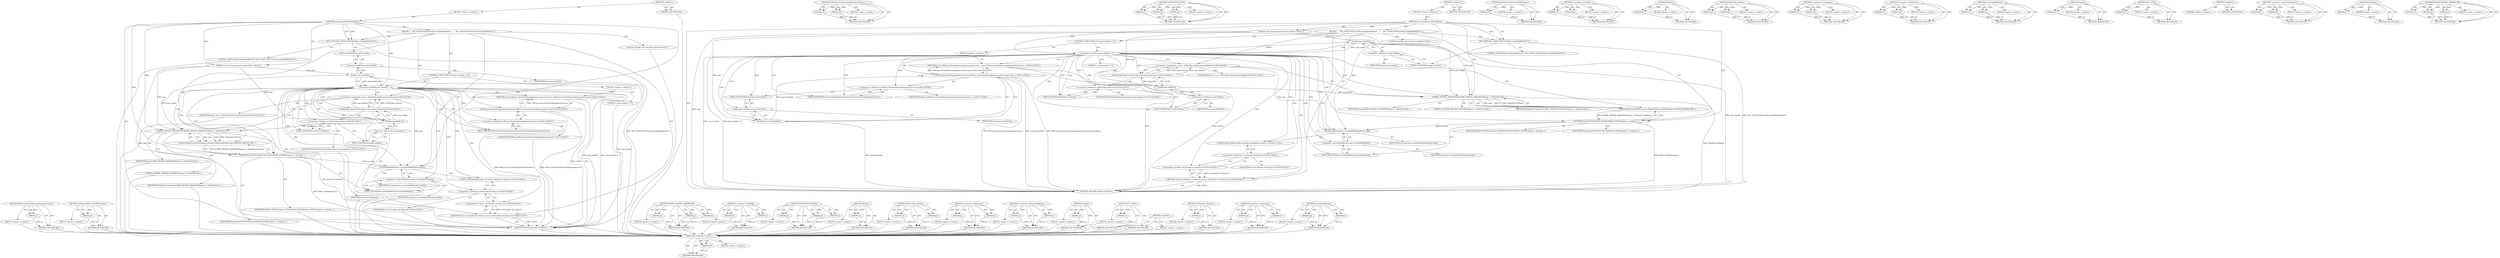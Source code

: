 digraph "MAYBE_MISSING_PARAMETER" {
vulnerable_98 [label=<(METHOD,V8Proxy.throwNotEnoughArgumentsError)>];
vulnerable_99 [label=<(PARAM,p1)>];
vulnerable_100 [label=<(BLOCK,&lt;empty&gt;,&lt;empty&gt;)>];
vulnerable_101 [label=<(METHOD_RETURN,ANY)>];
vulnerable_122 [label=<(METHOD,v8ValueToWebCoreDOMStringList)>];
vulnerable_123 [label=<(PARAM,p1)>];
vulnerable_124 [label=<(BLOCK,&lt;empty&gt;,&lt;empty&gt;)>];
vulnerable_125 [label=<(METHOD_RETURN,ANY)>];
vulnerable_6 [label=<(METHOD,&lt;global&gt;)<SUB>1</SUB>>];
vulnerable_7 [label=<(BLOCK,&lt;empty&gt;,&lt;empty&gt;)<SUB>1</SUB>>];
vulnerable_8 [label=<(METHOD,overloadedMethod7Callback)<SUB>1</SUB>>];
vulnerable_9 [label="<(PARAM,const v8::Arguments&amp; args)<SUB>1</SUB>>"];
vulnerable_10 [label=<(BLOCK,{
     INC_STATS(&quot;DOM.TestObj.overloadedMethod7...,{
     INC_STATS(&quot;DOM.TestObj.overloadedMethod7...)<SUB>2</SUB>>];
vulnerable_11 [label=<(INC_STATS,INC_STATS(&quot;DOM.TestObj.overloadedMethod7&quot;))<SUB>3</SUB>>];
vulnerable_12 [label=<(LITERAL,&quot;DOM.TestObj.overloadedMethod7&quot;,INC_STATS(&quot;DOM.TestObj.overloadedMethod7&quot;))<SUB>3</SUB>>];
vulnerable_13 [label=<(CONTROL_STRUCTURE,IF,if (args.Length() &lt; 1))<SUB>4</SUB>>];
vulnerable_14 [label=<(&lt;operator&gt;.lessThan,args.Length() &lt; 1)<SUB>4</SUB>>];
vulnerable_15 [label=<(Length,args.Length())<SUB>4</SUB>>];
vulnerable_16 [label=<(&lt;operator&gt;.fieldAccess,args.Length)<SUB>4</SUB>>];
vulnerable_17 [label=<(IDENTIFIER,args,args.Length())<SUB>4</SUB>>];
vulnerable_18 [label=<(FIELD_IDENTIFIER,Length,Length)<SUB>4</SUB>>];
vulnerable_19 [label=<(LITERAL,1,args.Length() &lt; 1)<SUB>4</SUB>>];
vulnerable_20 [label=<(BLOCK,&lt;empty&gt;,&lt;empty&gt;)<SUB>5</SUB>>];
vulnerable_21 [label="<(RETURN,return V8Proxy::throwNotEnoughArgumentsError();,return V8Proxy::throwNotEnoughArgumentsError();)<SUB>5</SUB>>"];
vulnerable_22 [label="<(V8Proxy.throwNotEnoughArgumentsError,V8Proxy::throwNotEnoughArgumentsError())<SUB>5</SUB>>"];
vulnerable_23 [label="<(&lt;operator&gt;.fieldAccess,V8Proxy::throwNotEnoughArgumentsError)<SUB>5</SUB>>"];
vulnerable_24 [label="<(IDENTIFIER,V8Proxy,V8Proxy::throwNotEnoughArgumentsError())<SUB>5</SUB>>"];
vulnerable_25 [label=<(FIELD_IDENTIFIER,throwNotEnoughArgumentsError,throwNotEnoughArgumentsError)<SUB>5</SUB>>];
vulnerable_26 [label="<(LOCAL,TestObj* imp: TestObj*)<SUB>6</SUB>>"];
vulnerable_27 [label="<(&lt;operator&gt;.assignment,* imp = V8TestObj::toNative(args.Holder()))<SUB>6</SUB>>"];
vulnerable_28 [label="<(IDENTIFIER,imp,* imp = V8TestObj::toNative(args.Holder()))<SUB>6</SUB>>"];
vulnerable_29 [label="<(V8TestObj.toNative,V8TestObj::toNative(args.Holder()))<SUB>6</SUB>>"];
vulnerable_30 [label="<(&lt;operator&gt;.fieldAccess,V8TestObj::toNative)<SUB>6</SUB>>"];
vulnerable_31 [label="<(IDENTIFIER,V8TestObj,V8TestObj::toNative(args.Holder()))<SUB>6</SUB>>"];
vulnerable_32 [label=<(FIELD_IDENTIFIER,toNative,toNative)<SUB>6</SUB>>];
vulnerable_33 [label=<(Holder,args.Holder())<SUB>6</SUB>>];
vulnerable_34 [label=<(&lt;operator&gt;.fieldAccess,args.Holder)<SUB>6</SUB>>];
vulnerable_35 [label=<(IDENTIFIER,args,args.Holder())<SUB>6</SUB>>];
vulnerable_36 [label=<(FIELD_IDENTIFIER,Holder,Holder)<SUB>6</SUB>>];
vulnerable_37 [label=<(EXCEPTION_BLOCK,EXCEPTION_BLOCK(RefPtr&lt;DOMStringList&gt;, arrayArg...)<SUB>7</SUB>>];
vulnerable_38 [label=<(IDENTIFIER,RefPtr&lt;DOMStringList&gt;,EXCEPTION_BLOCK(RefPtr&lt;DOMStringList&gt;, arrayArg...)<SUB>7</SUB>>];
vulnerable_39 [label=<(IDENTIFIER,arrayArg,EXCEPTION_BLOCK(RefPtr&lt;DOMStringList&gt;, arrayArg...)<SUB>7</SUB>>];
vulnerable_40 [label=<(v8ValueToWebCoreDOMStringList,v8ValueToWebCoreDOMStringList(MAYBE_MISSING_PAR...)<SUB>7</SUB>>];
vulnerable_41 [label=<(MAYBE_MISSING_PARAMETER,MAYBE_MISSING_PARAMETER(args, 0, DefaultIsUndef...)<SUB>7</SUB>>];
vulnerable_42 [label=<(IDENTIFIER,args,MAYBE_MISSING_PARAMETER(args, 0, DefaultIsUndef...)<SUB>7</SUB>>];
vulnerable_43 [label=<(LITERAL,0,MAYBE_MISSING_PARAMETER(args, 0, DefaultIsUndef...)<SUB>7</SUB>>];
vulnerable_44 [label=<(IDENTIFIER,DefaultIsUndefined,MAYBE_MISSING_PARAMETER(args, 0, DefaultIsUndef...)<SUB>7</SUB>>];
vulnerable_45 [label=<(overloadedMethod,imp-&gt;overloadedMethod(arrayArg))<SUB>8</SUB>>];
vulnerable_46 [label=<(&lt;operator&gt;.indirectFieldAccess,imp-&gt;overloadedMethod)<SUB>8</SUB>>];
vulnerable_47 [label=<(IDENTIFIER,imp,imp-&gt;overloadedMethod(arrayArg))<SUB>8</SUB>>];
vulnerable_48 [label=<(FIELD_IDENTIFIER,overloadedMethod,overloadedMethod)<SUB>8</SUB>>];
vulnerable_49 [label=<(IDENTIFIER,arrayArg,imp-&gt;overloadedMethod(arrayArg))<SUB>8</SUB>>];
vulnerable_50 [label="<(RETURN,return v8::Handle&lt;v8::Value&gt;();,return v8::Handle&lt;v8::Value&gt;();)<SUB>9</SUB>>"];
vulnerable_51 [label="<(v8.Handle&lt;v8.Value&gt;,v8::Handle&lt;v8::Value&gt;())<SUB>9</SUB>>"];
vulnerable_52 [label="<(&lt;operator&gt;.fieldAccess,v8::Handle&lt;v8::Value&gt;)<SUB>9</SUB>>"];
vulnerable_53 [label="<(IDENTIFIER,v8,v8::Handle&lt;v8::Value&gt;())<SUB>9</SUB>>"];
vulnerable_54 [label="<(FIELD_IDENTIFIER,Handle&lt;v8::Value&gt;,Handle&lt;v8::Value&gt;)<SUB>9</SUB>>"];
vulnerable_55 [label=<(METHOD_RETURN,Handle&lt;v8.Value&gt;)<SUB>1</SUB>>];
vulnerable_57 [label=<(METHOD_RETURN,ANY)<SUB>1</SUB>>];
vulnerable_126 [label=<(METHOD,MAYBE_MISSING_PARAMETER)>];
vulnerable_127 [label=<(PARAM,p1)>];
vulnerable_128 [label=<(PARAM,p2)>];
vulnerable_129 [label=<(PARAM,p3)>];
vulnerable_130 [label=<(BLOCK,&lt;empty&gt;,&lt;empty&gt;)>];
vulnerable_131 [label=<(METHOD_RETURN,ANY)>];
vulnerable_84 [label=<(METHOD,&lt;operator&gt;.lessThan)>];
vulnerable_85 [label=<(PARAM,p1)>];
vulnerable_86 [label=<(PARAM,p2)>];
vulnerable_87 [label=<(BLOCK,&lt;empty&gt;,&lt;empty&gt;)>];
vulnerable_88 [label=<(METHOD_RETURN,ANY)>];
vulnerable_116 [label=<(METHOD,EXCEPTION_BLOCK)>];
vulnerable_117 [label=<(PARAM,p1)>];
vulnerable_118 [label=<(PARAM,p2)>];
vulnerable_119 [label=<(PARAM,p3)>];
vulnerable_120 [label=<(BLOCK,&lt;empty&gt;,&lt;empty&gt;)>];
vulnerable_121 [label=<(METHOD_RETURN,ANY)>];
vulnerable_112 [label=<(METHOD,Holder)>];
vulnerable_113 [label=<(PARAM,p1)>];
vulnerable_114 [label=<(BLOCK,&lt;empty&gt;,&lt;empty&gt;)>];
vulnerable_115 [label=<(METHOD_RETURN,ANY)>];
vulnerable_107 [label=<(METHOD,V8TestObj.toNative)>];
vulnerable_108 [label=<(PARAM,p1)>];
vulnerable_109 [label=<(PARAM,p2)>];
vulnerable_110 [label=<(BLOCK,&lt;empty&gt;,&lt;empty&gt;)>];
vulnerable_111 [label=<(METHOD_RETURN,ANY)>];
vulnerable_93 [label=<(METHOD,&lt;operator&gt;.fieldAccess)>];
vulnerable_94 [label=<(PARAM,p1)>];
vulnerable_95 [label=<(PARAM,p2)>];
vulnerable_96 [label=<(BLOCK,&lt;empty&gt;,&lt;empty&gt;)>];
vulnerable_97 [label=<(METHOD_RETURN,ANY)>];
vulnerable_137 [label=<(METHOD,&lt;operator&gt;.indirectFieldAccess)>];
vulnerable_138 [label=<(PARAM,p1)>];
vulnerable_139 [label=<(PARAM,p2)>];
vulnerable_140 [label=<(BLOCK,&lt;empty&gt;,&lt;empty&gt;)>];
vulnerable_141 [label=<(METHOD_RETURN,ANY)>];
vulnerable_89 [label=<(METHOD,Length)>];
vulnerable_90 [label=<(PARAM,p1)>];
vulnerable_91 [label=<(BLOCK,&lt;empty&gt;,&lt;empty&gt;)>];
vulnerable_92 [label=<(METHOD_RETURN,ANY)>];
vulnerable_80 [label=<(METHOD,INC_STATS)>];
vulnerable_81 [label=<(PARAM,p1)>];
vulnerable_82 [label=<(BLOCK,&lt;empty&gt;,&lt;empty&gt;)>];
vulnerable_83 [label=<(METHOD_RETURN,ANY)>];
vulnerable_74 [label=<(METHOD,&lt;global&gt;)<SUB>1</SUB>>];
vulnerable_75 [label=<(BLOCK,&lt;empty&gt;,&lt;empty&gt;)>];
vulnerable_76 [label=<(METHOD_RETURN,ANY)>];
vulnerable_142 [label=<(METHOD,v8.Handle&lt;v8.Value&gt;)>];
vulnerable_143 [label=<(PARAM,p1)>];
vulnerable_144 [label=<(BLOCK,&lt;empty&gt;,&lt;empty&gt;)>];
vulnerable_145 [label=<(METHOD_RETURN,ANY)>];
vulnerable_102 [label=<(METHOD,&lt;operator&gt;.assignment)>];
vulnerable_103 [label=<(PARAM,p1)>];
vulnerable_104 [label=<(PARAM,p2)>];
vulnerable_105 [label=<(BLOCK,&lt;empty&gt;,&lt;empty&gt;)>];
vulnerable_106 [label=<(METHOD_RETURN,ANY)>];
vulnerable_132 [label=<(METHOD,overloadedMethod)>];
vulnerable_133 [label=<(PARAM,p1)>];
vulnerable_134 [label=<(PARAM,p2)>];
vulnerable_135 [label=<(BLOCK,&lt;empty&gt;,&lt;empty&gt;)>];
vulnerable_136 [label=<(METHOD_RETURN,ANY)>];
fixed_151 [label=<(METHOD,v8.Handle&lt;v8.Value&gt;)>];
fixed_152 [label=<(PARAM,p1)>];
fixed_153 [label=<(BLOCK,&lt;empty&gt;,&lt;empty&gt;)>];
fixed_154 [label=<(METHOD_RETURN,ANY)>];
fixed_102 [label=<(METHOD,V8Proxy.throwNotEnoughArgumentsError)>];
fixed_103 [label=<(PARAM,p1)>];
fixed_104 [label=<(PARAM,p2)>];
fixed_105 [label=<(BLOCK,&lt;empty&gt;,&lt;empty&gt;)>];
fixed_106 [label=<(METHOD_RETURN,ANY)>];
fixed_125 [label=<(METHOD,EXCEPTION_BLOCK)>];
fixed_126 [label=<(PARAM,p1)>];
fixed_127 [label=<(PARAM,p2)>];
fixed_128 [label=<(PARAM,p3)>];
fixed_129 [label=<(BLOCK,&lt;empty&gt;,&lt;empty&gt;)>];
fixed_130 [label=<(METHOD_RETURN,ANY)>];
fixed_6 [label=<(METHOD,&lt;global&gt;)<SUB>1</SUB>>];
fixed_7 [label=<(BLOCK,&lt;empty&gt;,&lt;empty&gt;)<SUB>1</SUB>>];
fixed_8 [label=<(METHOD,overloadedMethod7Callback)<SUB>1</SUB>>];
fixed_9 [label="<(PARAM,const v8::Arguments&amp; args)<SUB>1</SUB>>"];
fixed_10 [label=<(BLOCK,{
     INC_STATS(&quot;DOM.TestObj.overloadedMethod7...,{
     INC_STATS(&quot;DOM.TestObj.overloadedMethod7...)<SUB>2</SUB>>];
fixed_11 [label=<(INC_STATS,INC_STATS(&quot;DOM.TestObj.overloadedMethod7&quot;))<SUB>3</SUB>>];
fixed_12 [label=<(LITERAL,&quot;DOM.TestObj.overloadedMethod7&quot;,INC_STATS(&quot;DOM.TestObj.overloadedMethod7&quot;))<SUB>3</SUB>>];
fixed_13 [label=<(CONTROL_STRUCTURE,IF,if (args.Length() &lt; 1))<SUB>4</SUB>>];
fixed_14 [label=<(&lt;operator&gt;.lessThan,args.Length() &lt; 1)<SUB>4</SUB>>];
fixed_15 [label=<(Length,args.Length())<SUB>4</SUB>>];
fixed_16 [label=<(&lt;operator&gt;.fieldAccess,args.Length)<SUB>4</SUB>>];
fixed_17 [label=<(IDENTIFIER,args,args.Length())<SUB>4</SUB>>];
fixed_18 [label=<(FIELD_IDENTIFIER,Length,Length)<SUB>4</SUB>>];
fixed_19 [label=<(LITERAL,1,args.Length() &lt; 1)<SUB>4</SUB>>];
fixed_20 [label=<(BLOCK,&lt;empty&gt;,&lt;empty&gt;)<SUB>5</SUB>>];
fixed_21 [label="<(RETURN,return V8Proxy::throwNotEnoughArgumentsError(ar...,return V8Proxy::throwNotEnoughArgumentsError(ar...)<SUB>5</SUB>>"];
fixed_22 [label="<(V8Proxy.throwNotEnoughArgumentsError,V8Proxy::throwNotEnoughArgumentsError(args.GetI...)<SUB>5</SUB>>"];
fixed_23 [label="<(&lt;operator&gt;.fieldAccess,V8Proxy::throwNotEnoughArgumentsError)<SUB>5</SUB>>"];
fixed_24 [label="<(IDENTIFIER,V8Proxy,V8Proxy::throwNotEnoughArgumentsError(args.GetI...)<SUB>5</SUB>>"];
fixed_25 [label=<(FIELD_IDENTIFIER,throwNotEnoughArgumentsError,throwNotEnoughArgumentsError)<SUB>5</SUB>>];
fixed_26 [label=<(GetIsolate,args.GetIsolate())<SUB>5</SUB>>];
fixed_27 [label=<(&lt;operator&gt;.fieldAccess,args.GetIsolate)<SUB>5</SUB>>];
fixed_28 [label=<(IDENTIFIER,args,args.GetIsolate())<SUB>5</SUB>>];
fixed_29 [label=<(FIELD_IDENTIFIER,GetIsolate,GetIsolate)<SUB>5</SUB>>];
fixed_30 [label="<(LOCAL,TestObj* imp: TestObj*)<SUB>6</SUB>>"];
fixed_31 [label="<(&lt;operator&gt;.assignment,* imp = V8TestObj::toNative(args.Holder()))<SUB>6</SUB>>"];
fixed_32 [label="<(IDENTIFIER,imp,* imp = V8TestObj::toNative(args.Holder()))<SUB>6</SUB>>"];
fixed_33 [label="<(V8TestObj.toNative,V8TestObj::toNative(args.Holder()))<SUB>6</SUB>>"];
fixed_34 [label="<(&lt;operator&gt;.fieldAccess,V8TestObj::toNative)<SUB>6</SUB>>"];
fixed_35 [label="<(IDENTIFIER,V8TestObj,V8TestObj::toNative(args.Holder()))<SUB>6</SUB>>"];
fixed_36 [label=<(FIELD_IDENTIFIER,toNative,toNative)<SUB>6</SUB>>];
fixed_37 [label=<(Holder,args.Holder())<SUB>6</SUB>>];
fixed_38 [label=<(&lt;operator&gt;.fieldAccess,args.Holder)<SUB>6</SUB>>];
fixed_39 [label=<(IDENTIFIER,args,args.Holder())<SUB>6</SUB>>];
fixed_40 [label=<(FIELD_IDENTIFIER,Holder,Holder)<SUB>6</SUB>>];
fixed_41 [label=<(EXCEPTION_BLOCK,EXCEPTION_BLOCK(RefPtr&lt;DOMStringList&gt;, arrayArg...)<SUB>7</SUB>>];
fixed_42 [label=<(IDENTIFIER,RefPtr&lt;DOMStringList&gt;,EXCEPTION_BLOCK(RefPtr&lt;DOMStringList&gt;, arrayArg...)<SUB>7</SUB>>];
fixed_43 [label=<(IDENTIFIER,arrayArg,EXCEPTION_BLOCK(RefPtr&lt;DOMStringList&gt;, arrayArg...)<SUB>7</SUB>>];
fixed_44 [label=<(v8ValueToWebCoreDOMStringList,v8ValueToWebCoreDOMStringList(MAYBE_MISSING_PAR...)<SUB>7</SUB>>];
fixed_45 [label=<(MAYBE_MISSING_PARAMETER,MAYBE_MISSING_PARAMETER(args, 0, DefaultIsUndef...)<SUB>7</SUB>>];
fixed_46 [label=<(IDENTIFIER,args,MAYBE_MISSING_PARAMETER(args, 0, DefaultIsUndef...)<SUB>7</SUB>>];
fixed_47 [label=<(LITERAL,0,MAYBE_MISSING_PARAMETER(args, 0, DefaultIsUndef...)<SUB>7</SUB>>];
fixed_48 [label=<(IDENTIFIER,DefaultIsUndefined,MAYBE_MISSING_PARAMETER(args, 0, DefaultIsUndef...)<SUB>7</SUB>>];
fixed_49 [label=<(overloadedMethod,imp-&gt;overloadedMethod(arrayArg))<SUB>8</SUB>>];
fixed_50 [label=<(&lt;operator&gt;.indirectFieldAccess,imp-&gt;overloadedMethod)<SUB>8</SUB>>];
fixed_51 [label=<(IDENTIFIER,imp,imp-&gt;overloadedMethod(arrayArg))<SUB>8</SUB>>];
fixed_52 [label=<(FIELD_IDENTIFIER,overloadedMethod,overloadedMethod)<SUB>8</SUB>>];
fixed_53 [label=<(IDENTIFIER,arrayArg,imp-&gt;overloadedMethod(arrayArg))<SUB>8</SUB>>];
fixed_54 [label="<(RETURN,return v8::Handle&lt;v8::Value&gt;();,return v8::Handle&lt;v8::Value&gt;();)<SUB>9</SUB>>"];
fixed_55 [label="<(v8.Handle&lt;v8.Value&gt;,v8::Handle&lt;v8::Value&gt;())<SUB>9</SUB>>"];
fixed_56 [label="<(&lt;operator&gt;.fieldAccess,v8::Handle&lt;v8::Value&gt;)<SUB>9</SUB>>"];
fixed_57 [label="<(IDENTIFIER,v8,v8::Handle&lt;v8::Value&gt;())<SUB>9</SUB>>"];
fixed_58 [label="<(FIELD_IDENTIFIER,Handle&lt;v8::Value&gt;,Handle&lt;v8::Value&gt;)<SUB>9</SUB>>"];
fixed_59 [label=<(METHOD_RETURN,Handle&lt;v8.Value&gt;)<SUB>1</SUB>>];
fixed_61 [label=<(METHOD_RETURN,ANY)<SUB>1</SUB>>];
fixed_131 [label=<(METHOD,v8ValueToWebCoreDOMStringList)>];
fixed_132 [label=<(PARAM,p1)>];
fixed_133 [label=<(BLOCK,&lt;empty&gt;,&lt;empty&gt;)>];
fixed_134 [label=<(METHOD_RETURN,ANY)>];
fixed_88 [label=<(METHOD,&lt;operator&gt;.lessThan)>];
fixed_89 [label=<(PARAM,p1)>];
fixed_90 [label=<(PARAM,p2)>];
fixed_91 [label=<(BLOCK,&lt;empty&gt;,&lt;empty&gt;)>];
fixed_92 [label=<(METHOD_RETURN,ANY)>];
fixed_121 [label=<(METHOD,Holder)>];
fixed_122 [label=<(PARAM,p1)>];
fixed_123 [label=<(BLOCK,&lt;empty&gt;,&lt;empty&gt;)>];
fixed_124 [label=<(METHOD_RETURN,ANY)>];
fixed_116 [label=<(METHOD,V8TestObj.toNative)>];
fixed_117 [label=<(PARAM,p1)>];
fixed_118 [label=<(PARAM,p2)>];
fixed_119 [label=<(BLOCK,&lt;empty&gt;,&lt;empty&gt;)>];
fixed_120 [label=<(METHOD_RETURN,ANY)>];
fixed_111 [label=<(METHOD,&lt;operator&gt;.assignment)>];
fixed_112 [label=<(PARAM,p1)>];
fixed_113 [label=<(PARAM,p2)>];
fixed_114 [label=<(BLOCK,&lt;empty&gt;,&lt;empty&gt;)>];
fixed_115 [label=<(METHOD_RETURN,ANY)>];
fixed_97 [label=<(METHOD,&lt;operator&gt;.fieldAccess)>];
fixed_98 [label=<(PARAM,p1)>];
fixed_99 [label=<(PARAM,p2)>];
fixed_100 [label=<(BLOCK,&lt;empty&gt;,&lt;empty&gt;)>];
fixed_101 [label=<(METHOD_RETURN,ANY)>];
fixed_141 [label=<(METHOD,overloadedMethod)>];
fixed_142 [label=<(PARAM,p1)>];
fixed_143 [label=<(PARAM,p2)>];
fixed_144 [label=<(BLOCK,&lt;empty&gt;,&lt;empty&gt;)>];
fixed_145 [label=<(METHOD_RETURN,ANY)>];
fixed_93 [label=<(METHOD,Length)>];
fixed_94 [label=<(PARAM,p1)>];
fixed_95 [label=<(BLOCK,&lt;empty&gt;,&lt;empty&gt;)>];
fixed_96 [label=<(METHOD_RETURN,ANY)>];
fixed_84 [label=<(METHOD,INC_STATS)>];
fixed_85 [label=<(PARAM,p1)>];
fixed_86 [label=<(BLOCK,&lt;empty&gt;,&lt;empty&gt;)>];
fixed_87 [label=<(METHOD_RETURN,ANY)>];
fixed_78 [label=<(METHOD,&lt;global&gt;)<SUB>1</SUB>>];
fixed_79 [label=<(BLOCK,&lt;empty&gt;,&lt;empty&gt;)>];
fixed_80 [label=<(METHOD_RETURN,ANY)>];
fixed_146 [label=<(METHOD,&lt;operator&gt;.indirectFieldAccess)>];
fixed_147 [label=<(PARAM,p1)>];
fixed_148 [label=<(PARAM,p2)>];
fixed_149 [label=<(BLOCK,&lt;empty&gt;,&lt;empty&gt;)>];
fixed_150 [label=<(METHOD_RETURN,ANY)>];
fixed_107 [label=<(METHOD,GetIsolate)>];
fixed_108 [label=<(PARAM,p1)>];
fixed_109 [label=<(BLOCK,&lt;empty&gt;,&lt;empty&gt;)>];
fixed_110 [label=<(METHOD_RETURN,ANY)>];
fixed_135 [label=<(METHOD,MAYBE_MISSING_PARAMETER)>];
fixed_136 [label=<(PARAM,p1)>];
fixed_137 [label=<(PARAM,p2)>];
fixed_138 [label=<(PARAM,p3)>];
fixed_139 [label=<(BLOCK,&lt;empty&gt;,&lt;empty&gt;)>];
fixed_140 [label=<(METHOD_RETURN,ANY)>];
vulnerable_98 -> vulnerable_99  [key=0, label="AST: "];
vulnerable_98 -> vulnerable_99  [key=1, label="DDG: "];
vulnerable_98 -> vulnerable_100  [key=0, label="AST: "];
vulnerable_98 -> vulnerable_101  [key=0, label="AST: "];
vulnerable_98 -> vulnerable_101  [key=1, label="CFG: "];
vulnerable_99 -> vulnerable_101  [key=0, label="DDG: p1"];
vulnerable_100 -> fixed_151  [key=0];
vulnerable_101 -> fixed_151  [key=0];
vulnerable_122 -> vulnerable_123  [key=0, label="AST: "];
vulnerable_122 -> vulnerable_123  [key=1, label="DDG: "];
vulnerable_122 -> vulnerable_124  [key=0, label="AST: "];
vulnerable_122 -> vulnerable_125  [key=0, label="AST: "];
vulnerable_122 -> vulnerable_125  [key=1, label="CFG: "];
vulnerable_123 -> vulnerable_125  [key=0, label="DDG: p1"];
vulnerable_124 -> fixed_151  [key=0];
vulnerable_125 -> fixed_151  [key=0];
vulnerable_6 -> vulnerable_7  [key=0, label="AST: "];
vulnerable_6 -> vulnerable_57  [key=0, label="AST: "];
vulnerable_6 -> vulnerable_57  [key=1, label="CFG: "];
vulnerable_7 -> vulnerable_8  [key=0, label="AST: "];
vulnerable_8 -> vulnerable_9  [key=0, label="AST: "];
vulnerable_8 -> vulnerable_9  [key=1, label="DDG: "];
vulnerable_8 -> vulnerable_10  [key=0, label="AST: "];
vulnerable_8 -> vulnerable_55  [key=0, label="AST: "];
vulnerable_8 -> vulnerable_11  [key=0, label="CFG: "];
vulnerable_8 -> vulnerable_11  [key=1, label="DDG: "];
vulnerable_8 -> vulnerable_37  [key=0, label="DDG: "];
vulnerable_8 -> vulnerable_45  [key=0, label="DDG: "];
vulnerable_8 -> vulnerable_14  [key=0, label="DDG: "];
vulnerable_8 -> vulnerable_41  [key=0, label="DDG: "];
vulnerable_9 -> vulnerable_55  [key=0, label="DDG: args"];
vulnerable_9 -> vulnerable_15  [key=0, label="DDG: args"];
vulnerable_9 -> vulnerable_33  [key=0, label="DDG: args"];
vulnerable_9 -> vulnerable_41  [key=0, label="DDG: args"];
vulnerable_10 -> vulnerable_11  [key=0, label="AST: "];
vulnerable_10 -> vulnerable_13  [key=0, label="AST: "];
vulnerable_10 -> vulnerable_26  [key=0, label="AST: "];
vulnerable_10 -> vulnerable_27  [key=0, label="AST: "];
vulnerable_10 -> vulnerable_37  [key=0, label="AST: "];
vulnerable_10 -> vulnerable_45  [key=0, label="AST: "];
vulnerable_10 -> vulnerable_50  [key=0, label="AST: "];
vulnerable_11 -> vulnerable_12  [key=0, label="AST: "];
vulnerable_11 -> vulnerable_18  [key=0, label="CFG: "];
vulnerable_11 -> vulnerable_55  [key=0, label="DDG: INC_STATS(&quot;DOM.TestObj.overloadedMethod7&quot;)"];
vulnerable_12 -> fixed_151  [key=0];
vulnerable_13 -> vulnerable_14  [key=0, label="AST: "];
vulnerable_13 -> vulnerable_20  [key=0, label="AST: "];
vulnerable_14 -> vulnerable_15  [key=0, label="AST: "];
vulnerable_14 -> vulnerable_19  [key=0, label="AST: "];
vulnerable_14 -> vulnerable_25  [key=0, label="CFG: "];
vulnerable_14 -> vulnerable_25  [key=1, label="CDG: "];
vulnerable_14 -> vulnerable_32  [key=0, label="CFG: "];
vulnerable_14 -> vulnerable_32  [key=1, label="CDG: "];
vulnerable_14 -> vulnerable_55  [key=0, label="DDG: args.Length()"];
vulnerable_14 -> vulnerable_55  [key=1, label="DDG: args.Length() &lt; 1"];
vulnerable_14 -> vulnerable_30  [key=0, label="CDG: "];
vulnerable_14 -> vulnerable_34  [key=0, label="CDG: "];
vulnerable_14 -> vulnerable_21  [key=0, label="CDG: "];
vulnerable_14 -> vulnerable_48  [key=0, label="CDG: "];
vulnerable_14 -> vulnerable_33  [key=0, label="CDG: "];
vulnerable_14 -> vulnerable_23  [key=0, label="CDG: "];
vulnerable_14 -> vulnerable_51  [key=0, label="CDG: "];
vulnerable_14 -> vulnerable_36  [key=0, label="CDG: "];
vulnerable_14 -> vulnerable_52  [key=0, label="CDG: "];
vulnerable_14 -> vulnerable_37  [key=0, label="CDG: "];
vulnerable_14 -> vulnerable_46  [key=0, label="CDG: "];
vulnerable_14 -> vulnerable_22  [key=0, label="CDG: "];
vulnerable_14 -> vulnerable_41  [key=0, label="CDG: "];
vulnerable_14 -> vulnerable_45  [key=0, label="CDG: "];
vulnerable_14 -> vulnerable_27  [key=0, label="CDG: "];
vulnerable_14 -> vulnerable_40  [key=0, label="CDG: "];
vulnerable_14 -> vulnerable_29  [key=0, label="CDG: "];
vulnerable_14 -> vulnerable_50  [key=0, label="CDG: "];
vulnerable_14 -> vulnerable_54  [key=0, label="CDG: "];
vulnerable_15 -> vulnerable_16  [key=0, label="AST: "];
vulnerable_15 -> vulnerable_14  [key=0, label="CFG: "];
vulnerable_15 -> vulnerable_14  [key=1, label="DDG: args.Length"];
vulnerable_15 -> vulnerable_55  [key=0, label="DDG: args.Length"];
vulnerable_15 -> vulnerable_41  [key=0, label="DDG: args.Length"];
vulnerable_16 -> vulnerable_17  [key=0, label="AST: "];
vulnerable_16 -> vulnerable_18  [key=0, label="AST: "];
vulnerable_16 -> vulnerable_15  [key=0, label="CFG: "];
vulnerable_17 -> fixed_151  [key=0];
vulnerable_18 -> vulnerable_16  [key=0, label="CFG: "];
vulnerable_19 -> fixed_151  [key=0];
vulnerable_20 -> vulnerable_21  [key=0, label="AST: "];
vulnerable_21 -> vulnerable_22  [key=0, label="AST: "];
vulnerable_21 -> vulnerable_55  [key=0, label="CFG: "];
vulnerable_21 -> vulnerable_55  [key=1, label="DDG: &lt;RET&gt;"];
vulnerable_22 -> vulnerable_23  [key=0, label="AST: "];
vulnerable_22 -> vulnerable_21  [key=0, label="CFG: "];
vulnerable_22 -> vulnerable_21  [key=1, label="DDG: V8Proxy::throwNotEnoughArgumentsError()"];
vulnerable_22 -> vulnerable_55  [key=0, label="DDG: V8Proxy::throwNotEnoughArgumentsError"];
vulnerable_22 -> vulnerable_55  [key=1, label="DDG: V8Proxy::throwNotEnoughArgumentsError()"];
vulnerable_23 -> vulnerable_24  [key=0, label="AST: "];
vulnerable_23 -> vulnerable_25  [key=0, label="AST: "];
vulnerable_23 -> vulnerable_22  [key=0, label="CFG: "];
vulnerable_24 -> fixed_151  [key=0];
vulnerable_25 -> vulnerable_23  [key=0, label="CFG: "];
vulnerable_26 -> fixed_151  [key=0];
vulnerable_27 -> vulnerable_28  [key=0, label="AST: "];
vulnerable_27 -> vulnerable_29  [key=0, label="AST: "];
vulnerable_27 -> vulnerable_41  [key=0, label="CFG: "];
vulnerable_27 -> vulnerable_45  [key=0, label="DDG: imp"];
vulnerable_28 -> fixed_151  [key=0];
vulnerable_29 -> vulnerable_30  [key=0, label="AST: "];
vulnerable_29 -> vulnerable_33  [key=0, label="AST: "];
vulnerable_29 -> vulnerable_27  [key=0, label="CFG: "];
vulnerable_29 -> vulnerable_27  [key=1, label="DDG: V8TestObj::toNative"];
vulnerable_29 -> vulnerable_27  [key=2, label="DDG: args.Holder()"];
vulnerable_30 -> vulnerable_31  [key=0, label="AST: "];
vulnerable_30 -> vulnerable_32  [key=0, label="AST: "];
vulnerable_30 -> vulnerable_36  [key=0, label="CFG: "];
vulnerable_31 -> fixed_151  [key=0];
vulnerable_32 -> vulnerable_30  [key=0, label="CFG: "];
vulnerable_33 -> vulnerable_34  [key=0, label="AST: "];
vulnerable_33 -> vulnerable_29  [key=0, label="CFG: "];
vulnerable_33 -> vulnerable_29  [key=1, label="DDG: args.Holder"];
vulnerable_33 -> vulnerable_41  [key=0, label="DDG: args.Holder"];
vulnerable_34 -> vulnerable_35  [key=0, label="AST: "];
vulnerable_34 -> vulnerable_36  [key=0, label="AST: "];
vulnerable_34 -> vulnerable_33  [key=0, label="CFG: "];
vulnerable_35 -> fixed_151  [key=0];
vulnerable_36 -> vulnerable_34  [key=0, label="CFG: "];
vulnerable_37 -> vulnerable_38  [key=0, label="AST: "];
vulnerable_37 -> vulnerable_39  [key=0, label="AST: "];
vulnerable_37 -> vulnerable_40  [key=0, label="AST: "];
vulnerable_37 -> vulnerable_48  [key=0, label="CFG: "];
vulnerable_37 -> vulnerable_55  [key=0, label="DDG: RefPtr&lt;DOMStringList&gt;"];
vulnerable_37 -> vulnerable_45  [key=0, label="DDG: arrayArg"];
vulnerable_38 -> fixed_151  [key=0];
vulnerable_39 -> fixed_151  [key=0];
vulnerable_40 -> vulnerable_41  [key=0, label="AST: "];
vulnerable_40 -> vulnerable_37  [key=0, label="CFG: "];
vulnerable_40 -> vulnerable_37  [key=1, label="DDG: MAYBE_MISSING_PARAMETER(args, 0, DefaultIsUndefined)"];
vulnerable_41 -> vulnerable_42  [key=0, label="AST: "];
vulnerable_41 -> vulnerable_43  [key=0, label="AST: "];
vulnerable_41 -> vulnerable_44  [key=0, label="AST: "];
vulnerable_41 -> vulnerable_40  [key=0, label="CFG: "];
vulnerable_41 -> vulnerable_40  [key=1, label="DDG: args"];
vulnerable_41 -> vulnerable_40  [key=2, label="DDG: 0"];
vulnerable_41 -> vulnerable_40  [key=3, label="DDG: DefaultIsUndefined"];
vulnerable_41 -> vulnerable_55  [key=0, label="DDG: DefaultIsUndefined"];
vulnerable_42 -> fixed_151  [key=0];
vulnerable_43 -> fixed_151  [key=0];
vulnerable_44 -> fixed_151  [key=0];
vulnerable_45 -> vulnerable_46  [key=0, label="AST: "];
vulnerable_45 -> vulnerable_49  [key=0, label="AST: "];
vulnerable_45 -> vulnerable_54  [key=0, label="CFG: "];
vulnerable_46 -> vulnerable_47  [key=0, label="AST: "];
vulnerable_46 -> vulnerable_48  [key=0, label="AST: "];
vulnerable_46 -> vulnerable_45  [key=0, label="CFG: "];
vulnerable_47 -> fixed_151  [key=0];
vulnerable_48 -> vulnerable_46  [key=0, label="CFG: "];
vulnerable_49 -> fixed_151  [key=0];
vulnerable_50 -> vulnerable_51  [key=0, label="AST: "];
vulnerable_50 -> vulnerable_55  [key=0, label="CFG: "];
vulnerable_50 -> vulnerable_55  [key=1, label="DDG: &lt;RET&gt;"];
vulnerable_51 -> vulnerable_52  [key=0, label="AST: "];
vulnerable_51 -> vulnerable_50  [key=0, label="CFG: "];
vulnerable_51 -> vulnerable_50  [key=1, label="DDG: v8::Handle&lt;v8::Value&gt;()"];
vulnerable_52 -> vulnerable_53  [key=0, label="AST: "];
vulnerable_52 -> vulnerable_54  [key=0, label="AST: "];
vulnerable_52 -> vulnerable_51  [key=0, label="CFG: "];
vulnerable_53 -> fixed_151  [key=0];
vulnerable_54 -> vulnerable_52  [key=0, label="CFG: "];
vulnerable_55 -> fixed_151  [key=0];
vulnerable_57 -> fixed_151  [key=0];
vulnerable_126 -> vulnerable_127  [key=0, label="AST: "];
vulnerable_126 -> vulnerable_127  [key=1, label="DDG: "];
vulnerable_126 -> vulnerable_130  [key=0, label="AST: "];
vulnerable_126 -> vulnerable_128  [key=0, label="AST: "];
vulnerable_126 -> vulnerable_128  [key=1, label="DDG: "];
vulnerable_126 -> vulnerable_131  [key=0, label="AST: "];
vulnerable_126 -> vulnerable_131  [key=1, label="CFG: "];
vulnerable_126 -> vulnerable_129  [key=0, label="AST: "];
vulnerable_126 -> vulnerable_129  [key=1, label="DDG: "];
vulnerable_127 -> vulnerable_131  [key=0, label="DDG: p1"];
vulnerable_128 -> vulnerable_131  [key=0, label="DDG: p2"];
vulnerable_129 -> vulnerable_131  [key=0, label="DDG: p3"];
vulnerable_130 -> fixed_151  [key=0];
vulnerable_131 -> fixed_151  [key=0];
vulnerable_84 -> vulnerable_85  [key=0, label="AST: "];
vulnerable_84 -> vulnerable_85  [key=1, label="DDG: "];
vulnerable_84 -> vulnerable_87  [key=0, label="AST: "];
vulnerable_84 -> vulnerable_86  [key=0, label="AST: "];
vulnerable_84 -> vulnerable_86  [key=1, label="DDG: "];
vulnerable_84 -> vulnerable_88  [key=0, label="AST: "];
vulnerable_84 -> vulnerable_88  [key=1, label="CFG: "];
vulnerable_85 -> vulnerable_88  [key=0, label="DDG: p1"];
vulnerable_86 -> vulnerable_88  [key=0, label="DDG: p2"];
vulnerable_87 -> fixed_151  [key=0];
vulnerable_88 -> fixed_151  [key=0];
vulnerable_116 -> vulnerable_117  [key=0, label="AST: "];
vulnerable_116 -> vulnerable_117  [key=1, label="DDG: "];
vulnerable_116 -> vulnerable_120  [key=0, label="AST: "];
vulnerable_116 -> vulnerable_118  [key=0, label="AST: "];
vulnerable_116 -> vulnerable_118  [key=1, label="DDG: "];
vulnerable_116 -> vulnerable_121  [key=0, label="AST: "];
vulnerable_116 -> vulnerable_121  [key=1, label="CFG: "];
vulnerable_116 -> vulnerable_119  [key=0, label="AST: "];
vulnerable_116 -> vulnerable_119  [key=1, label="DDG: "];
vulnerable_117 -> vulnerable_121  [key=0, label="DDG: p1"];
vulnerable_118 -> vulnerable_121  [key=0, label="DDG: p2"];
vulnerable_119 -> vulnerable_121  [key=0, label="DDG: p3"];
vulnerable_120 -> fixed_151  [key=0];
vulnerable_121 -> fixed_151  [key=0];
vulnerable_112 -> vulnerable_113  [key=0, label="AST: "];
vulnerable_112 -> vulnerable_113  [key=1, label="DDG: "];
vulnerable_112 -> vulnerable_114  [key=0, label="AST: "];
vulnerable_112 -> vulnerable_115  [key=0, label="AST: "];
vulnerable_112 -> vulnerable_115  [key=1, label="CFG: "];
vulnerable_113 -> vulnerable_115  [key=0, label="DDG: p1"];
vulnerable_114 -> fixed_151  [key=0];
vulnerable_115 -> fixed_151  [key=0];
vulnerable_107 -> vulnerable_108  [key=0, label="AST: "];
vulnerable_107 -> vulnerable_108  [key=1, label="DDG: "];
vulnerable_107 -> vulnerable_110  [key=0, label="AST: "];
vulnerable_107 -> vulnerable_109  [key=0, label="AST: "];
vulnerable_107 -> vulnerable_109  [key=1, label="DDG: "];
vulnerable_107 -> vulnerable_111  [key=0, label="AST: "];
vulnerable_107 -> vulnerable_111  [key=1, label="CFG: "];
vulnerable_108 -> vulnerable_111  [key=0, label="DDG: p1"];
vulnerable_109 -> vulnerable_111  [key=0, label="DDG: p2"];
vulnerable_110 -> fixed_151  [key=0];
vulnerable_111 -> fixed_151  [key=0];
vulnerable_93 -> vulnerable_94  [key=0, label="AST: "];
vulnerable_93 -> vulnerable_94  [key=1, label="DDG: "];
vulnerable_93 -> vulnerable_96  [key=0, label="AST: "];
vulnerable_93 -> vulnerable_95  [key=0, label="AST: "];
vulnerable_93 -> vulnerable_95  [key=1, label="DDG: "];
vulnerable_93 -> vulnerable_97  [key=0, label="AST: "];
vulnerable_93 -> vulnerable_97  [key=1, label="CFG: "];
vulnerable_94 -> vulnerable_97  [key=0, label="DDG: p1"];
vulnerable_95 -> vulnerable_97  [key=0, label="DDG: p2"];
vulnerable_96 -> fixed_151  [key=0];
vulnerable_97 -> fixed_151  [key=0];
vulnerable_137 -> vulnerable_138  [key=0, label="AST: "];
vulnerable_137 -> vulnerable_138  [key=1, label="DDG: "];
vulnerable_137 -> vulnerable_140  [key=0, label="AST: "];
vulnerable_137 -> vulnerable_139  [key=0, label="AST: "];
vulnerable_137 -> vulnerable_139  [key=1, label="DDG: "];
vulnerable_137 -> vulnerable_141  [key=0, label="AST: "];
vulnerable_137 -> vulnerable_141  [key=1, label="CFG: "];
vulnerable_138 -> vulnerable_141  [key=0, label="DDG: p1"];
vulnerable_139 -> vulnerable_141  [key=0, label="DDG: p2"];
vulnerable_140 -> fixed_151  [key=0];
vulnerable_141 -> fixed_151  [key=0];
vulnerable_89 -> vulnerable_90  [key=0, label="AST: "];
vulnerable_89 -> vulnerable_90  [key=1, label="DDG: "];
vulnerable_89 -> vulnerable_91  [key=0, label="AST: "];
vulnerable_89 -> vulnerable_92  [key=0, label="AST: "];
vulnerable_89 -> vulnerable_92  [key=1, label="CFG: "];
vulnerable_90 -> vulnerable_92  [key=0, label="DDG: p1"];
vulnerable_91 -> fixed_151  [key=0];
vulnerable_92 -> fixed_151  [key=0];
vulnerable_80 -> vulnerable_81  [key=0, label="AST: "];
vulnerable_80 -> vulnerable_81  [key=1, label="DDG: "];
vulnerable_80 -> vulnerable_82  [key=0, label="AST: "];
vulnerable_80 -> vulnerable_83  [key=0, label="AST: "];
vulnerable_80 -> vulnerable_83  [key=1, label="CFG: "];
vulnerable_81 -> vulnerable_83  [key=0, label="DDG: p1"];
vulnerable_82 -> fixed_151  [key=0];
vulnerable_83 -> fixed_151  [key=0];
vulnerable_74 -> vulnerable_75  [key=0, label="AST: "];
vulnerable_74 -> vulnerable_76  [key=0, label="AST: "];
vulnerable_74 -> vulnerable_76  [key=1, label="CFG: "];
vulnerable_75 -> fixed_151  [key=0];
vulnerable_76 -> fixed_151  [key=0];
vulnerable_142 -> vulnerable_143  [key=0, label="AST: "];
vulnerable_142 -> vulnerable_143  [key=1, label="DDG: "];
vulnerable_142 -> vulnerable_144  [key=0, label="AST: "];
vulnerable_142 -> vulnerable_145  [key=0, label="AST: "];
vulnerable_142 -> vulnerable_145  [key=1, label="CFG: "];
vulnerable_143 -> vulnerable_145  [key=0, label="DDG: p1"];
vulnerable_144 -> fixed_151  [key=0];
vulnerable_145 -> fixed_151  [key=0];
vulnerable_102 -> vulnerable_103  [key=0, label="AST: "];
vulnerable_102 -> vulnerable_103  [key=1, label="DDG: "];
vulnerable_102 -> vulnerable_105  [key=0, label="AST: "];
vulnerable_102 -> vulnerable_104  [key=0, label="AST: "];
vulnerable_102 -> vulnerable_104  [key=1, label="DDG: "];
vulnerable_102 -> vulnerable_106  [key=0, label="AST: "];
vulnerable_102 -> vulnerable_106  [key=1, label="CFG: "];
vulnerable_103 -> vulnerable_106  [key=0, label="DDG: p1"];
vulnerable_104 -> vulnerable_106  [key=0, label="DDG: p2"];
vulnerable_105 -> fixed_151  [key=0];
vulnerable_106 -> fixed_151  [key=0];
vulnerable_132 -> vulnerable_133  [key=0, label="AST: "];
vulnerable_132 -> vulnerable_133  [key=1, label="DDG: "];
vulnerable_132 -> vulnerable_135  [key=0, label="AST: "];
vulnerable_132 -> vulnerable_134  [key=0, label="AST: "];
vulnerable_132 -> vulnerable_134  [key=1, label="DDG: "];
vulnerable_132 -> vulnerable_136  [key=0, label="AST: "];
vulnerable_132 -> vulnerable_136  [key=1, label="CFG: "];
vulnerable_133 -> vulnerable_136  [key=0, label="DDG: p1"];
vulnerable_134 -> vulnerable_136  [key=0, label="DDG: p2"];
vulnerable_135 -> fixed_151  [key=0];
vulnerable_136 -> fixed_151  [key=0];
fixed_151 -> fixed_152  [key=0, label="AST: "];
fixed_151 -> fixed_152  [key=1, label="DDG: "];
fixed_151 -> fixed_153  [key=0, label="AST: "];
fixed_151 -> fixed_154  [key=0, label="AST: "];
fixed_151 -> fixed_154  [key=1, label="CFG: "];
fixed_152 -> fixed_154  [key=0, label="DDG: p1"];
fixed_102 -> fixed_103  [key=0, label="AST: "];
fixed_102 -> fixed_103  [key=1, label="DDG: "];
fixed_102 -> fixed_105  [key=0, label="AST: "];
fixed_102 -> fixed_104  [key=0, label="AST: "];
fixed_102 -> fixed_104  [key=1, label="DDG: "];
fixed_102 -> fixed_106  [key=0, label="AST: "];
fixed_102 -> fixed_106  [key=1, label="CFG: "];
fixed_103 -> fixed_106  [key=0, label="DDG: p1"];
fixed_104 -> fixed_106  [key=0, label="DDG: p2"];
fixed_125 -> fixed_126  [key=0, label="AST: "];
fixed_125 -> fixed_126  [key=1, label="DDG: "];
fixed_125 -> fixed_129  [key=0, label="AST: "];
fixed_125 -> fixed_127  [key=0, label="AST: "];
fixed_125 -> fixed_127  [key=1, label="DDG: "];
fixed_125 -> fixed_130  [key=0, label="AST: "];
fixed_125 -> fixed_130  [key=1, label="CFG: "];
fixed_125 -> fixed_128  [key=0, label="AST: "];
fixed_125 -> fixed_128  [key=1, label="DDG: "];
fixed_126 -> fixed_130  [key=0, label="DDG: p1"];
fixed_127 -> fixed_130  [key=0, label="DDG: p2"];
fixed_128 -> fixed_130  [key=0, label="DDG: p3"];
fixed_6 -> fixed_7  [key=0, label="AST: "];
fixed_6 -> fixed_61  [key=0, label="AST: "];
fixed_6 -> fixed_61  [key=1, label="CFG: "];
fixed_7 -> fixed_8  [key=0, label="AST: "];
fixed_8 -> fixed_9  [key=0, label="AST: "];
fixed_8 -> fixed_9  [key=1, label="DDG: "];
fixed_8 -> fixed_10  [key=0, label="AST: "];
fixed_8 -> fixed_59  [key=0, label="AST: "];
fixed_8 -> fixed_11  [key=0, label="CFG: "];
fixed_8 -> fixed_11  [key=1, label="DDG: "];
fixed_8 -> fixed_41  [key=0, label="DDG: "];
fixed_8 -> fixed_49  [key=0, label="DDG: "];
fixed_8 -> fixed_14  [key=0, label="DDG: "];
fixed_8 -> fixed_45  [key=0, label="DDG: "];
fixed_9 -> fixed_59  [key=0, label="DDG: args"];
fixed_9 -> fixed_15  [key=0, label="DDG: args"];
fixed_9 -> fixed_37  [key=0, label="DDG: args"];
fixed_9 -> fixed_45  [key=0, label="DDG: args"];
fixed_9 -> fixed_26  [key=0, label="DDG: args"];
fixed_10 -> fixed_11  [key=0, label="AST: "];
fixed_10 -> fixed_13  [key=0, label="AST: "];
fixed_10 -> fixed_30  [key=0, label="AST: "];
fixed_10 -> fixed_31  [key=0, label="AST: "];
fixed_10 -> fixed_41  [key=0, label="AST: "];
fixed_10 -> fixed_49  [key=0, label="AST: "];
fixed_10 -> fixed_54  [key=0, label="AST: "];
fixed_11 -> fixed_12  [key=0, label="AST: "];
fixed_11 -> fixed_18  [key=0, label="CFG: "];
fixed_11 -> fixed_59  [key=0, label="DDG: INC_STATS(&quot;DOM.TestObj.overloadedMethod7&quot;)"];
fixed_13 -> fixed_14  [key=0, label="AST: "];
fixed_13 -> fixed_20  [key=0, label="AST: "];
fixed_14 -> fixed_15  [key=0, label="AST: "];
fixed_14 -> fixed_19  [key=0, label="AST: "];
fixed_14 -> fixed_25  [key=0, label="CFG: "];
fixed_14 -> fixed_25  [key=1, label="CDG: "];
fixed_14 -> fixed_36  [key=0, label="CFG: "];
fixed_14 -> fixed_36  [key=1, label="CDG: "];
fixed_14 -> fixed_59  [key=0, label="DDG: args.Length()"];
fixed_14 -> fixed_59  [key=1, label="DDG: args.Length() &lt; 1"];
fixed_14 -> fixed_34  [key=0, label="CDG: "];
fixed_14 -> fixed_21  [key=0, label="CDG: "];
fixed_14 -> fixed_58  [key=0, label="CDG: "];
fixed_14 -> fixed_49  [key=0, label="CDG: "];
fixed_14 -> fixed_33  [key=0, label="CDG: "];
fixed_14 -> fixed_26  [key=0, label="CDG: "];
fixed_14 -> fixed_23  [key=0, label="CDG: "];
fixed_14 -> fixed_52  [key=0, label="CDG: "];
fixed_14 -> fixed_37  [key=0, label="CDG: "];
fixed_14 -> fixed_38  [key=0, label="CDG: "];
fixed_14 -> fixed_56  [key=0, label="CDG: "];
fixed_14 -> fixed_22  [key=0, label="CDG: "];
fixed_14 -> fixed_41  [key=0, label="CDG: "];
fixed_14 -> fixed_45  [key=0, label="CDG: "];
fixed_14 -> fixed_27  [key=0, label="CDG: "];
fixed_14 -> fixed_40  [key=0, label="CDG: "];
fixed_14 -> fixed_29  [key=0, label="CDG: "];
fixed_14 -> fixed_50  [key=0, label="CDG: "];
fixed_14 -> fixed_44  [key=0, label="CDG: "];
fixed_14 -> fixed_55  [key=0, label="CDG: "];
fixed_14 -> fixed_54  [key=0, label="CDG: "];
fixed_14 -> fixed_31  [key=0, label="CDG: "];
fixed_15 -> fixed_16  [key=0, label="AST: "];
fixed_15 -> fixed_14  [key=0, label="CFG: "];
fixed_15 -> fixed_14  [key=1, label="DDG: args.Length"];
fixed_15 -> fixed_59  [key=0, label="DDG: args.Length"];
fixed_15 -> fixed_45  [key=0, label="DDG: args.Length"];
fixed_16 -> fixed_17  [key=0, label="AST: "];
fixed_16 -> fixed_18  [key=0, label="AST: "];
fixed_16 -> fixed_15  [key=0, label="CFG: "];
fixed_18 -> fixed_16  [key=0, label="CFG: "];
fixed_20 -> fixed_21  [key=0, label="AST: "];
fixed_21 -> fixed_22  [key=0, label="AST: "];
fixed_21 -> fixed_59  [key=0, label="CFG: "];
fixed_21 -> fixed_59  [key=1, label="DDG: &lt;RET&gt;"];
fixed_22 -> fixed_23  [key=0, label="AST: "];
fixed_22 -> fixed_26  [key=0, label="AST: "];
fixed_22 -> fixed_21  [key=0, label="CFG: "];
fixed_22 -> fixed_21  [key=1, label="DDG: V8Proxy::throwNotEnoughArgumentsError(args.GetIsolate())"];
fixed_22 -> fixed_59  [key=0, label="DDG: V8Proxy::throwNotEnoughArgumentsError"];
fixed_22 -> fixed_59  [key=1, label="DDG: args.GetIsolate()"];
fixed_22 -> fixed_59  [key=2, label="DDG: V8Proxy::throwNotEnoughArgumentsError(args.GetIsolate())"];
fixed_23 -> fixed_24  [key=0, label="AST: "];
fixed_23 -> fixed_25  [key=0, label="AST: "];
fixed_23 -> fixed_29  [key=0, label="CFG: "];
fixed_25 -> fixed_23  [key=0, label="CFG: "];
fixed_26 -> fixed_27  [key=0, label="AST: "];
fixed_26 -> fixed_22  [key=0, label="CFG: "];
fixed_26 -> fixed_22  [key=1, label="DDG: args.GetIsolate"];
fixed_26 -> fixed_59  [key=0, label="DDG: args.GetIsolate"];
fixed_27 -> fixed_28  [key=0, label="AST: "];
fixed_27 -> fixed_29  [key=0, label="AST: "];
fixed_27 -> fixed_26  [key=0, label="CFG: "];
fixed_29 -> fixed_27  [key=0, label="CFG: "];
fixed_31 -> fixed_32  [key=0, label="AST: "];
fixed_31 -> fixed_33  [key=0, label="AST: "];
fixed_31 -> fixed_45  [key=0, label="CFG: "];
fixed_31 -> fixed_49  [key=0, label="DDG: imp"];
fixed_33 -> fixed_34  [key=0, label="AST: "];
fixed_33 -> fixed_37  [key=0, label="AST: "];
fixed_33 -> fixed_31  [key=0, label="CFG: "];
fixed_33 -> fixed_31  [key=1, label="DDG: V8TestObj::toNative"];
fixed_33 -> fixed_31  [key=2, label="DDG: args.Holder()"];
fixed_34 -> fixed_35  [key=0, label="AST: "];
fixed_34 -> fixed_36  [key=0, label="AST: "];
fixed_34 -> fixed_40  [key=0, label="CFG: "];
fixed_36 -> fixed_34  [key=0, label="CFG: "];
fixed_37 -> fixed_38  [key=0, label="AST: "];
fixed_37 -> fixed_33  [key=0, label="CFG: "];
fixed_37 -> fixed_33  [key=1, label="DDG: args.Holder"];
fixed_37 -> fixed_45  [key=0, label="DDG: args.Holder"];
fixed_38 -> fixed_39  [key=0, label="AST: "];
fixed_38 -> fixed_40  [key=0, label="AST: "];
fixed_38 -> fixed_37  [key=0, label="CFG: "];
fixed_40 -> fixed_38  [key=0, label="CFG: "];
fixed_41 -> fixed_42  [key=0, label="AST: "];
fixed_41 -> fixed_43  [key=0, label="AST: "];
fixed_41 -> fixed_44  [key=0, label="AST: "];
fixed_41 -> fixed_52  [key=0, label="CFG: "];
fixed_41 -> fixed_59  [key=0, label="DDG: RefPtr&lt;DOMStringList&gt;"];
fixed_41 -> fixed_49  [key=0, label="DDG: arrayArg"];
fixed_44 -> fixed_45  [key=0, label="AST: "];
fixed_44 -> fixed_41  [key=0, label="CFG: "];
fixed_44 -> fixed_41  [key=1, label="DDG: MAYBE_MISSING_PARAMETER(args, 0, DefaultIsUndefined)"];
fixed_45 -> fixed_46  [key=0, label="AST: "];
fixed_45 -> fixed_47  [key=0, label="AST: "];
fixed_45 -> fixed_48  [key=0, label="AST: "];
fixed_45 -> fixed_44  [key=0, label="CFG: "];
fixed_45 -> fixed_44  [key=1, label="DDG: args"];
fixed_45 -> fixed_44  [key=2, label="DDG: 0"];
fixed_45 -> fixed_44  [key=3, label="DDG: DefaultIsUndefined"];
fixed_45 -> fixed_59  [key=0, label="DDG: DefaultIsUndefined"];
fixed_49 -> fixed_50  [key=0, label="AST: "];
fixed_49 -> fixed_53  [key=0, label="AST: "];
fixed_49 -> fixed_58  [key=0, label="CFG: "];
fixed_50 -> fixed_51  [key=0, label="AST: "];
fixed_50 -> fixed_52  [key=0, label="AST: "];
fixed_50 -> fixed_49  [key=0, label="CFG: "];
fixed_52 -> fixed_50  [key=0, label="CFG: "];
fixed_54 -> fixed_55  [key=0, label="AST: "];
fixed_54 -> fixed_59  [key=0, label="CFG: "];
fixed_54 -> fixed_59  [key=1, label="DDG: &lt;RET&gt;"];
fixed_55 -> fixed_56  [key=0, label="AST: "];
fixed_55 -> fixed_54  [key=0, label="CFG: "];
fixed_55 -> fixed_54  [key=1, label="DDG: v8::Handle&lt;v8::Value&gt;()"];
fixed_56 -> fixed_57  [key=0, label="AST: "];
fixed_56 -> fixed_58  [key=0, label="AST: "];
fixed_56 -> fixed_55  [key=0, label="CFG: "];
fixed_58 -> fixed_56  [key=0, label="CFG: "];
fixed_131 -> fixed_132  [key=0, label="AST: "];
fixed_131 -> fixed_132  [key=1, label="DDG: "];
fixed_131 -> fixed_133  [key=0, label="AST: "];
fixed_131 -> fixed_134  [key=0, label="AST: "];
fixed_131 -> fixed_134  [key=1, label="CFG: "];
fixed_132 -> fixed_134  [key=0, label="DDG: p1"];
fixed_88 -> fixed_89  [key=0, label="AST: "];
fixed_88 -> fixed_89  [key=1, label="DDG: "];
fixed_88 -> fixed_91  [key=0, label="AST: "];
fixed_88 -> fixed_90  [key=0, label="AST: "];
fixed_88 -> fixed_90  [key=1, label="DDG: "];
fixed_88 -> fixed_92  [key=0, label="AST: "];
fixed_88 -> fixed_92  [key=1, label="CFG: "];
fixed_89 -> fixed_92  [key=0, label="DDG: p1"];
fixed_90 -> fixed_92  [key=0, label="DDG: p2"];
fixed_121 -> fixed_122  [key=0, label="AST: "];
fixed_121 -> fixed_122  [key=1, label="DDG: "];
fixed_121 -> fixed_123  [key=0, label="AST: "];
fixed_121 -> fixed_124  [key=0, label="AST: "];
fixed_121 -> fixed_124  [key=1, label="CFG: "];
fixed_122 -> fixed_124  [key=0, label="DDG: p1"];
fixed_116 -> fixed_117  [key=0, label="AST: "];
fixed_116 -> fixed_117  [key=1, label="DDG: "];
fixed_116 -> fixed_119  [key=0, label="AST: "];
fixed_116 -> fixed_118  [key=0, label="AST: "];
fixed_116 -> fixed_118  [key=1, label="DDG: "];
fixed_116 -> fixed_120  [key=0, label="AST: "];
fixed_116 -> fixed_120  [key=1, label="CFG: "];
fixed_117 -> fixed_120  [key=0, label="DDG: p1"];
fixed_118 -> fixed_120  [key=0, label="DDG: p2"];
fixed_111 -> fixed_112  [key=0, label="AST: "];
fixed_111 -> fixed_112  [key=1, label="DDG: "];
fixed_111 -> fixed_114  [key=0, label="AST: "];
fixed_111 -> fixed_113  [key=0, label="AST: "];
fixed_111 -> fixed_113  [key=1, label="DDG: "];
fixed_111 -> fixed_115  [key=0, label="AST: "];
fixed_111 -> fixed_115  [key=1, label="CFG: "];
fixed_112 -> fixed_115  [key=0, label="DDG: p1"];
fixed_113 -> fixed_115  [key=0, label="DDG: p2"];
fixed_97 -> fixed_98  [key=0, label="AST: "];
fixed_97 -> fixed_98  [key=1, label="DDG: "];
fixed_97 -> fixed_100  [key=0, label="AST: "];
fixed_97 -> fixed_99  [key=0, label="AST: "];
fixed_97 -> fixed_99  [key=1, label="DDG: "];
fixed_97 -> fixed_101  [key=0, label="AST: "];
fixed_97 -> fixed_101  [key=1, label="CFG: "];
fixed_98 -> fixed_101  [key=0, label="DDG: p1"];
fixed_99 -> fixed_101  [key=0, label="DDG: p2"];
fixed_141 -> fixed_142  [key=0, label="AST: "];
fixed_141 -> fixed_142  [key=1, label="DDG: "];
fixed_141 -> fixed_144  [key=0, label="AST: "];
fixed_141 -> fixed_143  [key=0, label="AST: "];
fixed_141 -> fixed_143  [key=1, label="DDG: "];
fixed_141 -> fixed_145  [key=0, label="AST: "];
fixed_141 -> fixed_145  [key=1, label="CFG: "];
fixed_142 -> fixed_145  [key=0, label="DDG: p1"];
fixed_143 -> fixed_145  [key=0, label="DDG: p2"];
fixed_93 -> fixed_94  [key=0, label="AST: "];
fixed_93 -> fixed_94  [key=1, label="DDG: "];
fixed_93 -> fixed_95  [key=0, label="AST: "];
fixed_93 -> fixed_96  [key=0, label="AST: "];
fixed_93 -> fixed_96  [key=1, label="CFG: "];
fixed_94 -> fixed_96  [key=0, label="DDG: p1"];
fixed_84 -> fixed_85  [key=0, label="AST: "];
fixed_84 -> fixed_85  [key=1, label="DDG: "];
fixed_84 -> fixed_86  [key=0, label="AST: "];
fixed_84 -> fixed_87  [key=0, label="AST: "];
fixed_84 -> fixed_87  [key=1, label="CFG: "];
fixed_85 -> fixed_87  [key=0, label="DDG: p1"];
fixed_78 -> fixed_79  [key=0, label="AST: "];
fixed_78 -> fixed_80  [key=0, label="AST: "];
fixed_78 -> fixed_80  [key=1, label="CFG: "];
fixed_146 -> fixed_147  [key=0, label="AST: "];
fixed_146 -> fixed_147  [key=1, label="DDG: "];
fixed_146 -> fixed_149  [key=0, label="AST: "];
fixed_146 -> fixed_148  [key=0, label="AST: "];
fixed_146 -> fixed_148  [key=1, label="DDG: "];
fixed_146 -> fixed_150  [key=0, label="AST: "];
fixed_146 -> fixed_150  [key=1, label="CFG: "];
fixed_147 -> fixed_150  [key=0, label="DDG: p1"];
fixed_148 -> fixed_150  [key=0, label="DDG: p2"];
fixed_107 -> fixed_108  [key=0, label="AST: "];
fixed_107 -> fixed_108  [key=1, label="DDG: "];
fixed_107 -> fixed_109  [key=0, label="AST: "];
fixed_107 -> fixed_110  [key=0, label="AST: "];
fixed_107 -> fixed_110  [key=1, label="CFG: "];
fixed_108 -> fixed_110  [key=0, label="DDG: p1"];
fixed_135 -> fixed_136  [key=0, label="AST: "];
fixed_135 -> fixed_136  [key=1, label="DDG: "];
fixed_135 -> fixed_139  [key=0, label="AST: "];
fixed_135 -> fixed_137  [key=0, label="AST: "];
fixed_135 -> fixed_137  [key=1, label="DDG: "];
fixed_135 -> fixed_140  [key=0, label="AST: "];
fixed_135 -> fixed_140  [key=1, label="CFG: "];
fixed_135 -> fixed_138  [key=0, label="AST: "];
fixed_135 -> fixed_138  [key=1, label="DDG: "];
fixed_136 -> fixed_140  [key=0, label="DDG: p1"];
fixed_137 -> fixed_140  [key=0, label="DDG: p2"];
fixed_138 -> fixed_140  [key=0, label="DDG: p3"];
}
